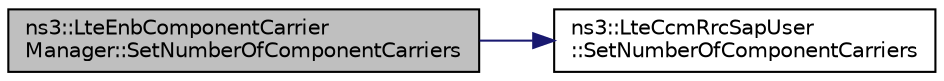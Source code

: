 digraph "ns3::LteEnbComponentCarrierManager::SetNumberOfComponentCarriers"
{
 // LATEX_PDF_SIZE
  edge [fontname="Helvetica",fontsize="10",labelfontname="Helvetica",labelfontsize="10"];
  node [fontname="Helvetica",fontsize="10",shape=record];
  rankdir="LR";
  Node1 [label="ns3::LteEnbComponentCarrier\lManager::SetNumberOfComponentCarriers",height=0.2,width=0.4,color="black", fillcolor="grey75", style="filled", fontcolor="black",tooltip="Sets the total number of component carriers."];
  Node1 -> Node2 [color="midnightblue",fontsize="10",style="solid",fontname="Helvetica"];
  Node2 [label="ns3::LteCcmRrcSapUser\l::SetNumberOfComponentCarriers",height=0.2,width=0.4,color="black", fillcolor="white", style="filled",URL="$classns3_1_1_lte_ccm_rrc_sap_user.html#aa30f593c050b3bfb368fc4bb1543dee2",tooltip="Set the number of component carriers."];
}
